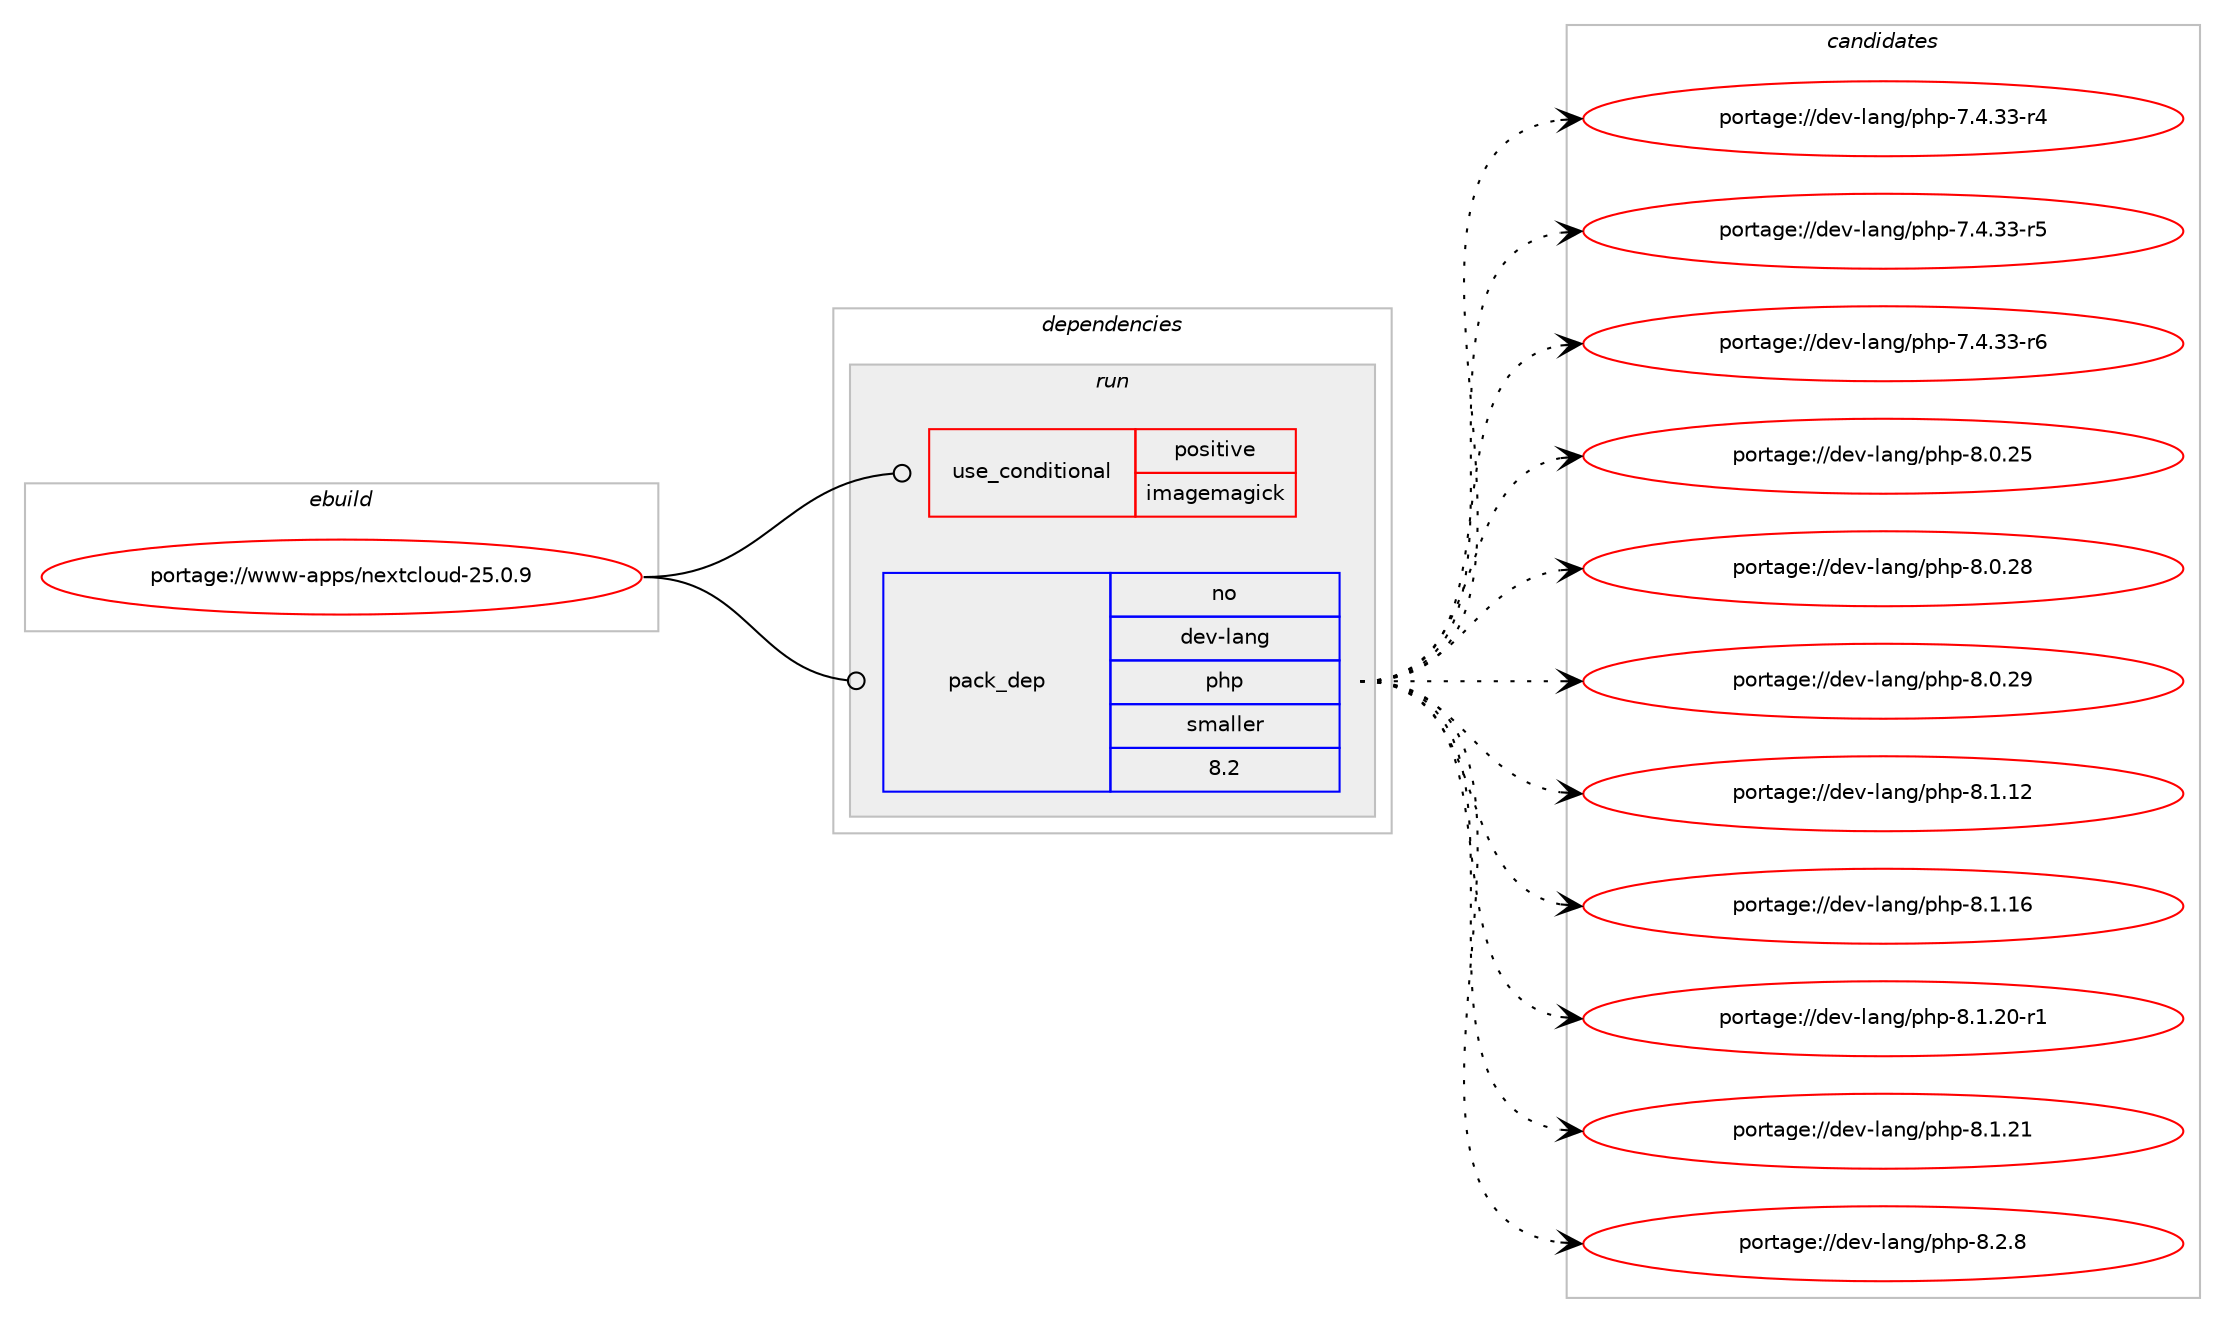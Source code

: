 digraph prolog {

# *************
# Graph options
# *************

newrank=true;
concentrate=true;
compound=true;
graph [rankdir=LR,fontname=Helvetica,fontsize=10,ranksep=1.5];#, ranksep=2.5, nodesep=0.2];
edge  [arrowhead=vee];
node  [fontname=Helvetica,fontsize=10];

# **********
# The ebuild
# **********

subgraph cluster_leftcol {
color=gray;
rank=same;
label=<<i>ebuild</i>>;
id [label="portage://www-apps/nextcloud-25.0.9", color=red, width=4, href="../www-apps/nextcloud-25.0.9.svg"];
}

# ****************
# The dependencies
# ****************

subgraph cluster_midcol {
color=gray;
label=<<i>dependencies</i>>;
subgraph cluster_compile {
fillcolor="#eeeeee";
style=filled;
label=<<i>compile</i>>;
# *** BEGIN UNKNOWN DEPENDENCY TYPE (TODO) ***
# id -> package_dependency(portage://www-apps/nextcloud-25.0.9,install,no,app-admin,webapp-config,none,[,,],[],[])
# *** END UNKNOWN DEPENDENCY TYPE (TODO) ***

}
subgraph cluster_compileandrun {
fillcolor="#eeeeee";
style=filled;
label=<<i>compile and run</i>>;
}
subgraph cluster_run {
fillcolor="#eeeeee";
style=filled;
label=<<i>run</i>>;
subgraph cond89 {
dependency758 [label=<<TABLE BORDER="0" CELLBORDER="1" CELLSPACING="0" CELLPADDING="4"><TR><TD ROWSPAN="3" CELLPADDING="10">use_conditional</TD></TR><TR><TD>positive</TD></TR><TR><TD>imagemagick</TD></TR></TABLE>>, shape=none, color=red];
# *** BEGIN UNKNOWN DEPENDENCY TYPE (TODO) ***
# dependency758 -> package_dependency(portage://www-apps/nextcloud-25.0.9,run,no,dev-php,pecl-imagick,none,[,,],[],[])
# *** END UNKNOWN DEPENDENCY TYPE (TODO) ***

}
id:e -> dependency758:w [weight=20,style="solid",arrowhead="odot"];
# *** BEGIN UNKNOWN DEPENDENCY TYPE (TODO) ***
# id -> package_dependency(portage://www-apps/nextcloud-25.0.9,run,no,app-admin,webapp-config,none,[,,],[],[])
# *** END UNKNOWN DEPENDENCY TYPE (TODO) ***

subgraph pack575 {
dependency759 [label=<<TABLE BORDER="0" CELLBORDER="1" CELLSPACING="0" CELLPADDING="4" WIDTH="220"><TR><TD ROWSPAN="6" CELLPADDING="30">pack_dep</TD></TR><TR><TD WIDTH="110">no</TD></TR><TR><TD>dev-lang</TD></TR><TR><TD>php</TD></TR><TR><TD>smaller</TD></TR><TR><TD>8.2</TD></TR></TABLE>>, shape=none, color=blue];
}
id:e -> dependency759:w [weight=20,style="solid",arrowhead="odot"];
# *** BEGIN UNKNOWN DEPENDENCY TYPE (TODO) ***
# id -> package_dependency(portage://www-apps/nextcloud-25.0.9,run,no,virtual,httpd-php,none,[,,],[],[])
# *** END UNKNOWN DEPENDENCY TYPE (TODO) ***

}
}

# **************
# The candidates
# **************

subgraph cluster_choices {
rank=same;
color=gray;
label=<<i>candidates</i>>;

subgraph choice575 {
color=black;
nodesep=1;
choice100101118451089711010347112104112455546524651514511452 [label="portage://dev-lang/php-7.4.33-r4", color=red, width=4,href="../dev-lang/php-7.4.33-r4.svg"];
choice100101118451089711010347112104112455546524651514511453 [label="portage://dev-lang/php-7.4.33-r5", color=red, width=4,href="../dev-lang/php-7.4.33-r5.svg"];
choice100101118451089711010347112104112455546524651514511454 [label="portage://dev-lang/php-7.4.33-r6", color=red, width=4,href="../dev-lang/php-7.4.33-r6.svg"];
choice10010111845108971101034711210411245564648465053 [label="portage://dev-lang/php-8.0.25", color=red, width=4,href="../dev-lang/php-8.0.25.svg"];
choice10010111845108971101034711210411245564648465056 [label="portage://dev-lang/php-8.0.28", color=red, width=4,href="../dev-lang/php-8.0.28.svg"];
choice10010111845108971101034711210411245564648465057 [label="portage://dev-lang/php-8.0.29", color=red, width=4,href="../dev-lang/php-8.0.29.svg"];
choice10010111845108971101034711210411245564649464950 [label="portage://dev-lang/php-8.1.12", color=red, width=4,href="../dev-lang/php-8.1.12.svg"];
choice10010111845108971101034711210411245564649464954 [label="portage://dev-lang/php-8.1.16", color=red, width=4,href="../dev-lang/php-8.1.16.svg"];
choice100101118451089711010347112104112455646494650484511449 [label="portage://dev-lang/php-8.1.20-r1", color=red, width=4,href="../dev-lang/php-8.1.20-r1.svg"];
choice10010111845108971101034711210411245564649465049 [label="portage://dev-lang/php-8.1.21", color=red, width=4,href="../dev-lang/php-8.1.21.svg"];
choice100101118451089711010347112104112455646504656 [label="portage://dev-lang/php-8.2.8", color=red, width=4,href="../dev-lang/php-8.2.8.svg"];
dependency759:e -> choice100101118451089711010347112104112455546524651514511452:w [style=dotted,weight="100"];
dependency759:e -> choice100101118451089711010347112104112455546524651514511453:w [style=dotted,weight="100"];
dependency759:e -> choice100101118451089711010347112104112455546524651514511454:w [style=dotted,weight="100"];
dependency759:e -> choice10010111845108971101034711210411245564648465053:w [style=dotted,weight="100"];
dependency759:e -> choice10010111845108971101034711210411245564648465056:w [style=dotted,weight="100"];
dependency759:e -> choice10010111845108971101034711210411245564648465057:w [style=dotted,weight="100"];
dependency759:e -> choice10010111845108971101034711210411245564649464950:w [style=dotted,weight="100"];
dependency759:e -> choice10010111845108971101034711210411245564649464954:w [style=dotted,weight="100"];
dependency759:e -> choice100101118451089711010347112104112455646494650484511449:w [style=dotted,weight="100"];
dependency759:e -> choice10010111845108971101034711210411245564649465049:w [style=dotted,weight="100"];
dependency759:e -> choice100101118451089711010347112104112455646504656:w [style=dotted,weight="100"];
}
}

}
